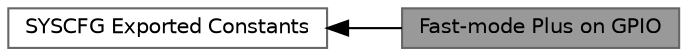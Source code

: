 digraph "Fast-mode Plus on GPIO"
{
 // LATEX_PDF_SIZE
  bgcolor="transparent";
  edge [fontname=Helvetica,fontsize=10,labelfontname=Helvetica,labelfontsize=10];
  node [fontname=Helvetica,fontsize=10,shape=box,height=0.2,width=0.4];
  rankdir=LR;
  Node2 [id="Node000002",label="SYSCFG Exported Constants",height=0.2,width=0.4,color="grey40", fillcolor="white", style="filled",URL="$group___s_y_s_c_f_g___exported___constants.html",tooltip=" "];
  Node1 [id="Node000001",label="Fast-mode Plus on GPIO",height=0.2,width=0.4,color="gray40", fillcolor="grey60", style="filled", fontcolor="black",tooltip=" "];
  Node2->Node1 [shape=plaintext, dir="back", style="solid"];
}
